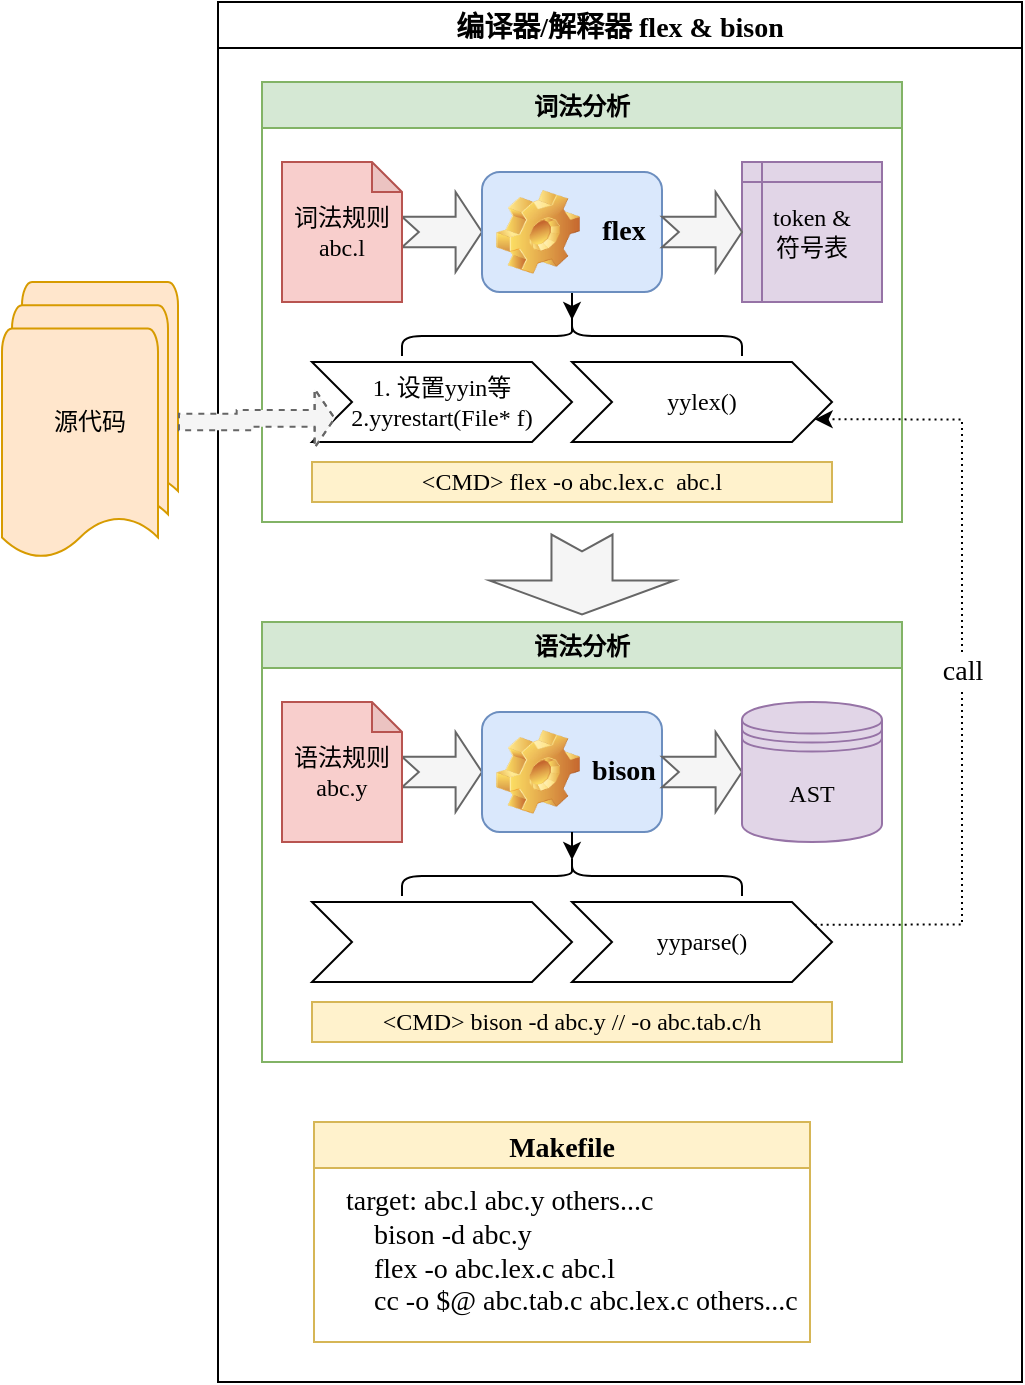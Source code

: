 <mxfile version="14.7.0" type="github">
  <diagram id="enoIybo3rPJg0Il2eto0" name="Page-1">
    <mxGraphModel dx="918" dy="477" grid="1" gridSize="10" guides="1" tooltips="1" connect="1" arrows="1" fold="1" page="1" pageScale="1" pageWidth="827" pageHeight="1169" math="0" shadow="0">
      <root>
        <mxCell id="0" />
        <mxCell id="1" parent="0" />
        <mxCell id="itgruSseSPr3eh4PhL-f-13" value="源代码" style="strokeWidth=1;html=1;shape=mxgraph.flowchart.multi-document;whiteSpace=wrap;align=center;fillColor=#ffe6cc;strokeColor=#d79b00;" vertex="1" parent="1">
          <mxGeometry x="10" y="170" width="88" height="140" as="geometry" />
        </mxCell>
        <mxCell id="itgruSseSPr3eh4PhL-f-38" value="编译器/解释器 flex &amp; bison" style="swimlane;fontFamily=Times New Roman;fontSize=14;strokeWidth=1;align=center;" vertex="1" parent="1">
          <mxGeometry x="118" y="30" width="402" height="690" as="geometry" />
        </mxCell>
        <mxCell id="itgruSseSPr3eh4PhL-f-1" value="词法分析" style="swimlane;fontFamily=Times New Roman;fillColor=#d5e8d4;strokeColor=#82b366;" vertex="1" parent="itgruSseSPr3eh4PhL-f-38">
          <mxGeometry x="22" y="40" width="320" height="220" as="geometry">
            <mxRectangle x="60" y="30" width="80" height="23" as="alternateBounds" />
          </mxGeometry>
        </mxCell>
        <mxCell id="itgruSseSPr3eh4PhL-f-24" value="" style="html=1;shadow=0;dashed=0;align=center;verticalAlign=middle;shape=mxgraph.arrows2.arrow;dy=0.62;dx=13.2;notch=8.4;strokeWidth=1;fillColor=#f5f5f5;strokeColor=#666666;fontColor=#333333;" vertex="1" parent="itgruSseSPr3eh4PhL-f-1">
          <mxGeometry x="70" y="55" width="40" height="40" as="geometry" />
        </mxCell>
        <mxCell id="itgruSseSPr3eh4PhL-f-7" value="&lt;div&gt;token &amp;amp;&lt;br&gt;&lt;/div&gt;&lt;div&gt;符号表&lt;/div&gt;" style="shape=internalStorage;whiteSpace=wrap;html=1;backgroundOutline=1;dx=10;dy=10;fontFamily=Times New Roman;fillColor=#e1d5e7;strokeColor=#9673a6;" vertex="1" parent="itgruSseSPr3eh4PhL-f-1">
          <mxGeometry x="240" y="40" width="70" height="70" as="geometry" />
        </mxCell>
        <mxCell id="itgruSseSPr3eh4PhL-f-8" value="&lt;div&gt;词法规则&lt;/div&gt;&lt;div&gt;&lt;font face=&quot;Times New Roman&quot;&gt;abc.l&lt;/font&gt;&lt;br&gt;&lt;/div&gt;" style="shape=note;whiteSpace=wrap;html=1;backgroundOutline=1;darkOpacity=0.05;size=15;fillColor=#f8cecc;strokeColor=#b85450;" vertex="1" parent="itgruSseSPr3eh4PhL-f-1">
          <mxGeometry x="10" y="40" width="60" height="70" as="geometry" />
        </mxCell>
        <mxCell id="itgruSseSPr3eh4PhL-f-14" style="edgeStyle=orthogonalEdgeStyle;rounded=0;orthogonalLoop=1;jettySize=auto;html=1;entryX=0.1;entryY=0.5;entryDx=0;entryDy=0;entryPerimeter=0;" edge="1" parent="itgruSseSPr3eh4PhL-f-1" source="itgruSseSPr3eh4PhL-f-11" target="itgruSseSPr3eh4PhL-f-12">
          <mxGeometry relative="1" as="geometry" />
        </mxCell>
        <mxCell id="itgruSseSPr3eh4PhL-f-11" value="flex" style="label;whiteSpace=wrap;html=1;image=img/clipart/Gear_128x128.png;align=center;fontFamily=Times New Roman;fontSize=14;fillColor=#dae8fc;strokeColor=#6c8ebf;" vertex="1" parent="itgruSseSPr3eh4PhL-f-1">
          <mxGeometry x="110" y="45" width="90" height="60" as="geometry" />
        </mxCell>
        <mxCell id="itgruSseSPr3eh4PhL-f-12" value="" style="shape=curlyBracket;whiteSpace=wrap;html=1;rounded=1;align=center;labelPosition=center;verticalLabelPosition=middle;verticalAlign=middle;rotation=90;" vertex="1" parent="itgruSseSPr3eh4PhL-f-1">
          <mxGeometry x="145" y="42" width="20" height="170" as="geometry" />
        </mxCell>
        <mxCell id="itgruSseSPr3eh4PhL-f-19" value="&lt;div style=&quot;font-size: 10px&quot;&gt;&lt;font style=&quot;font-size: 12px&quot;&gt;1. 设置yyin等&lt;/font&gt;&lt;/div&gt;&lt;div&gt;2.yyrestart(File* f)&lt;br&gt;&lt;/div&gt;" style="shape=step;perimeter=stepPerimeter;whiteSpace=wrap;html=1;fixedSize=1;strokeWidth=1;align=center;fontFamily=Times New Roman;" vertex="1" parent="itgruSseSPr3eh4PhL-f-1">
          <mxGeometry x="25" y="140" width="130" height="40" as="geometry" />
        </mxCell>
        <mxCell id="itgruSseSPr3eh4PhL-f-20" value="yylex()" style="shape=step;perimeter=stepPerimeter;whiteSpace=wrap;html=1;fixedSize=1;strokeWidth=1;align=center;fontFamily=Times New Roman;" vertex="1" parent="itgruSseSPr3eh4PhL-f-1">
          <mxGeometry x="155" y="140" width="130" height="40" as="geometry" />
        </mxCell>
        <mxCell id="itgruSseSPr3eh4PhL-f-25" value="" style="html=1;shadow=0;dashed=0;align=center;verticalAlign=middle;shape=mxgraph.arrows2.arrow;dy=0.62;dx=13.2;notch=8.4;strokeWidth=1;fillColor=#f5f5f5;strokeColor=#666666;fontColor=#333333;" vertex="1" parent="itgruSseSPr3eh4PhL-f-1">
          <mxGeometry x="200" y="55" width="40" height="40" as="geometry" />
        </mxCell>
        <mxCell id="itgruSseSPr3eh4PhL-f-26" value="&amp;lt;CMD&amp;gt; flex -o abc.lex.c&amp;nbsp; abc.l" style="text;html=1;strokeColor=#d6b656;fillColor=#fff2cc;align=center;verticalAlign=middle;whiteSpace=wrap;rounded=0;fontFamily=Times New Roman;" vertex="1" parent="itgruSseSPr3eh4PhL-f-1">
          <mxGeometry x="25" y="190" width="260" height="20" as="geometry" />
        </mxCell>
        <mxCell id="itgruSseSPr3eh4PhL-f-2" value="语法分析" style="swimlane;fillColor=#d5e8d4;strokeColor=#82b366;" vertex="1" parent="itgruSseSPr3eh4PhL-f-38">
          <mxGeometry x="22" y="310" width="320" height="220" as="geometry">
            <mxRectangle x="330" y="20" width="80" height="23" as="alternateBounds" />
          </mxGeometry>
        </mxCell>
        <mxCell id="itgruSseSPr3eh4PhL-f-27" value="" style="html=1;shadow=0;dashed=0;align=center;verticalAlign=middle;shape=mxgraph.arrows2.arrow;dy=0.62;dx=13.2;notch=8.4;strokeWidth=1;fillColor=#f5f5f5;strokeColor=#666666;fontColor=#333333;" vertex="1" parent="itgruSseSPr3eh4PhL-f-2">
          <mxGeometry x="70" y="55" width="40" height="40" as="geometry" />
        </mxCell>
        <mxCell id="itgruSseSPr3eh4PhL-f-29" value="语法规则&lt;div&gt;&lt;font face=&quot;Times New Roman&quot;&gt;abc.y&lt;/font&gt;&lt;br&gt;&lt;/div&gt;" style="shape=note;whiteSpace=wrap;html=1;backgroundOutline=1;darkOpacity=0.05;size=15;fillColor=#f8cecc;strokeColor=#b85450;" vertex="1" parent="itgruSseSPr3eh4PhL-f-2">
          <mxGeometry x="10" y="40" width="60" height="70" as="geometry" />
        </mxCell>
        <mxCell id="itgruSseSPr3eh4PhL-f-31" value="bison" style="label;whiteSpace=wrap;html=1;image=img/clipart/Gear_128x128.png;align=center;fontFamily=Times New Roman;fontSize=14;fillColor=#dae8fc;strokeColor=#6c8ebf;" vertex="1" parent="itgruSseSPr3eh4PhL-f-2">
          <mxGeometry x="110" y="45" width="90" height="60" as="geometry" />
        </mxCell>
        <mxCell id="itgruSseSPr3eh4PhL-f-32" value="" style="shape=curlyBracket;whiteSpace=wrap;html=1;rounded=1;align=center;labelPosition=center;verticalLabelPosition=middle;verticalAlign=middle;rotation=90;" vertex="1" parent="itgruSseSPr3eh4PhL-f-2">
          <mxGeometry x="145" y="42" width="20" height="170" as="geometry" />
        </mxCell>
        <mxCell id="itgruSseSPr3eh4PhL-f-30" style="edgeStyle=orthogonalEdgeStyle;rounded=0;orthogonalLoop=1;jettySize=auto;html=1;entryX=0.1;entryY=0.5;entryDx=0;entryDy=0;entryPerimeter=0;" edge="1" parent="itgruSseSPr3eh4PhL-f-2" source="itgruSseSPr3eh4PhL-f-31" target="itgruSseSPr3eh4PhL-f-32">
          <mxGeometry relative="1" as="geometry">
            <Array as="points">
              <mxPoint x="155" y="105" />
              <mxPoint x="155" y="105" />
            </Array>
          </mxGeometry>
        </mxCell>
        <mxCell id="itgruSseSPr3eh4PhL-f-33" value="" style="shape=step;perimeter=stepPerimeter;whiteSpace=wrap;html=1;fixedSize=1;strokeWidth=1;align=center;fontFamily=Times New Roman;" vertex="1" parent="itgruSseSPr3eh4PhL-f-2">
          <mxGeometry x="25" y="140" width="130" height="40" as="geometry" />
        </mxCell>
        <mxCell id="itgruSseSPr3eh4PhL-f-34" value="yyparse()" style="shape=step;perimeter=stepPerimeter;whiteSpace=wrap;html=1;fixedSize=1;strokeWidth=1;align=center;fontFamily=Times New Roman;" vertex="1" parent="itgruSseSPr3eh4PhL-f-2">
          <mxGeometry x="155" y="140" width="130" height="40" as="geometry" />
        </mxCell>
        <mxCell id="itgruSseSPr3eh4PhL-f-35" value="" style="html=1;shadow=0;dashed=0;align=center;verticalAlign=middle;shape=mxgraph.arrows2.arrow;dy=0.62;dx=13.2;notch=8.4;strokeWidth=1;fillColor=#f5f5f5;strokeColor=#666666;fontColor=#333333;" vertex="1" parent="itgruSseSPr3eh4PhL-f-2">
          <mxGeometry x="200" y="55" width="40" height="40" as="geometry" />
        </mxCell>
        <mxCell id="itgruSseSPr3eh4PhL-f-36" value="&amp;lt;CMD&amp;gt; bison -d abc.y // -o abc.tab.c/h" style="text;html=1;strokeColor=#d6b656;fillColor=#fff2cc;align=center;verticalAlign=middle;whiteSpace=wrap;rounded=0;fontFamily=Times New Roman;" vertex="1" parent="itgruSseSPr3eh4PhL-f-2">
          <mxGeometry x="25" y="190" width="260" height="20" as="geometry" />
        </mxCell>
        <mxCell id="itgruSseSPr3eh4PhL-f-37" value="AST" style="shape=datastore;whiteSpace=wrap;html=1;fontFamily=Times New Roman;strokeWidth=1;align=center;fillColor=#e1d5e7;strokeColor=#9673a6;" vertex="1" parent="itgruSseSPr3eh4PhL-f-2">
          <mxGeometry x="240" y="40" width="70" height="70" as="geometry" />
        </mxCell>
        <mxCell id="itgruSseSPr3eh4PhL-f-39" value="" style="html=1;shadow=0;dashed=0;align=center;verticalAlign=middle;shape=mxgraph.arrows2.arrow;dy=0.67;dx=17;notch=8.4;strokeWidth=1;rotation=90;fillColor=#f5f5f5;strokeColor=#666666;fontColor=#333333;" vertex="1" parent="itgruSseSPr3eh4PhL-f-38">
          <mxGeometry x="162" y="240" width="40" height="92.5" as="geometry" />
        </mxCell>
        <mxCell id="itgruSseSPr3eh4PhL-f-43" value="call" style="edgeStyle=orthogonalEdgeStyle;rounded=0;orthogonalLoop=1;jettySize=auto;html=1;exitX=1;exitY=0.25;exitDx=0;exitDy=0;entryX=1;entryY=0.75;entryDx=0;entryDy=0;fontFamily=Times New Roman;fontSize=14;dashed=1;dashPattern=1 2;" edge="1" parent="itgruSseSPr3eh4PhL-f-38" source="itgruSseSPr3eh4PhL-f-34" target="itgruSseSPr3eh4PhL-f-20">
          <mxGeometry relative="1" as="geometry">
            <Array as="points">
              <mxPoint x="372" y="461" />
              <mxPoint x="372" y="209" />
            </Array>
          </mxGeometry>
        </mxCell>
        <mxCell id="itgruSseSPr3eh4PhL-f-40" value="Makefile" style="swimlane;fontFamily=Times New Roman;fontSize=14;strokeWidth=1;align=center;fillColor=#fff2cc;strokeColor=#d6b656;" vertex="1" parent="itgruSseSPr3eh4PhL-f-38">
          <mxGeometry x="48" y="560" width="248" height="110" as="geometry" />
        </mxCell>
        <mxCell id="itgruSseSPr3eh4PhL-f-42" value="&lt;div&gt;target: abc.l abc.y others...c&lt;/div&gt;&lt;div&gt;&amp;nbsp;&amp;nbsp;&amp;nbsp; bison -d abc.y&lt;/div&gt;&lt;div&gt;&amp;nbsp;&amp;nbsp;&amp;nbsp; flex -o abc.lex.c abc.l&lt;/div&gt;&lt;div&gt;&amp;nbsp;&amp;nbsp;&amp;nbsp; cc -o $@ abc.tab.c abc.lex.c others...c&lt;br&gt;&lt;/div&gt;" style="text;html=1;strokeColor=none;fillColor=none;align=left;verticalAlign=top;whiteSpace=wrap;rounded=0;fontFamily=Times New Roman;fontSize=14;" vertex="1" parent="itgruSseSPr3eh4PhL-f-40">
          <mxGeometry x="14" y="25" width="240" height="75" as="geometry" />
        </mxCell>
        <mxCell id="itgruSseSPr3eh4PhL-f-44" value="" style="edgeStyle=orthogonalEdgeStyle;rounded=0;orthogonalLoop=1;jettySize=auto;html=1;exitX=1;exitY=0.5;exitDx=0;exitDy=0;entryX=0;entryY=0.75;entryDx=0;entryDy=0;fontFamily=Times New Roman;fontSize=14;exitPerimeter=0;curved=1;shape=flexArrow;endSize=3;startSize=3;width=8.333;dashed=1;fillColor=#f5f5f5;strokeColor=#666666;" edge="1" parent="1" source="itgruSseSPr3eh4PhL-f-13" target="itgruSseSPr3eh4PhL-f-19">
          <mxGeometry relative="1" as="geometry">
            <mxPoint x="426.333" y="501.333" as="sourcePoint" />
            <mxPoint x="426.333" y="248.667" as="targetPoint" />
          </mxGeometry>
        </mxCell>
      </root>
    </mxGraphModel>
  </diagram>
</mxfile>
